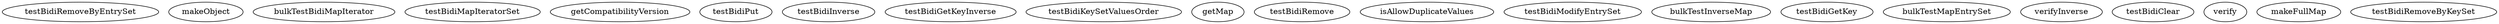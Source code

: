 digraph G {
testBidiRemoveByEntrySet;
makeObject;
bulkTestBidiMapIterator;
testBidiMapIteratorSet;
getCompatibilityVersion;
testBidiPut;
testBidiInverse;
testBidiGetKeyInverse;
testBidiKeySetValuesOrder;
getMap;
testBidiRemove;
isAllowDuplicateValues;
testBidiModifyEntrySet;
bulkTestInverseMap;
testBidiGetKey;
bulkTestMapEntrySet;
verifyInverse;
testBidiClear;
verify;
makeFullMap;
testBidiRemoveByKeySet;
}